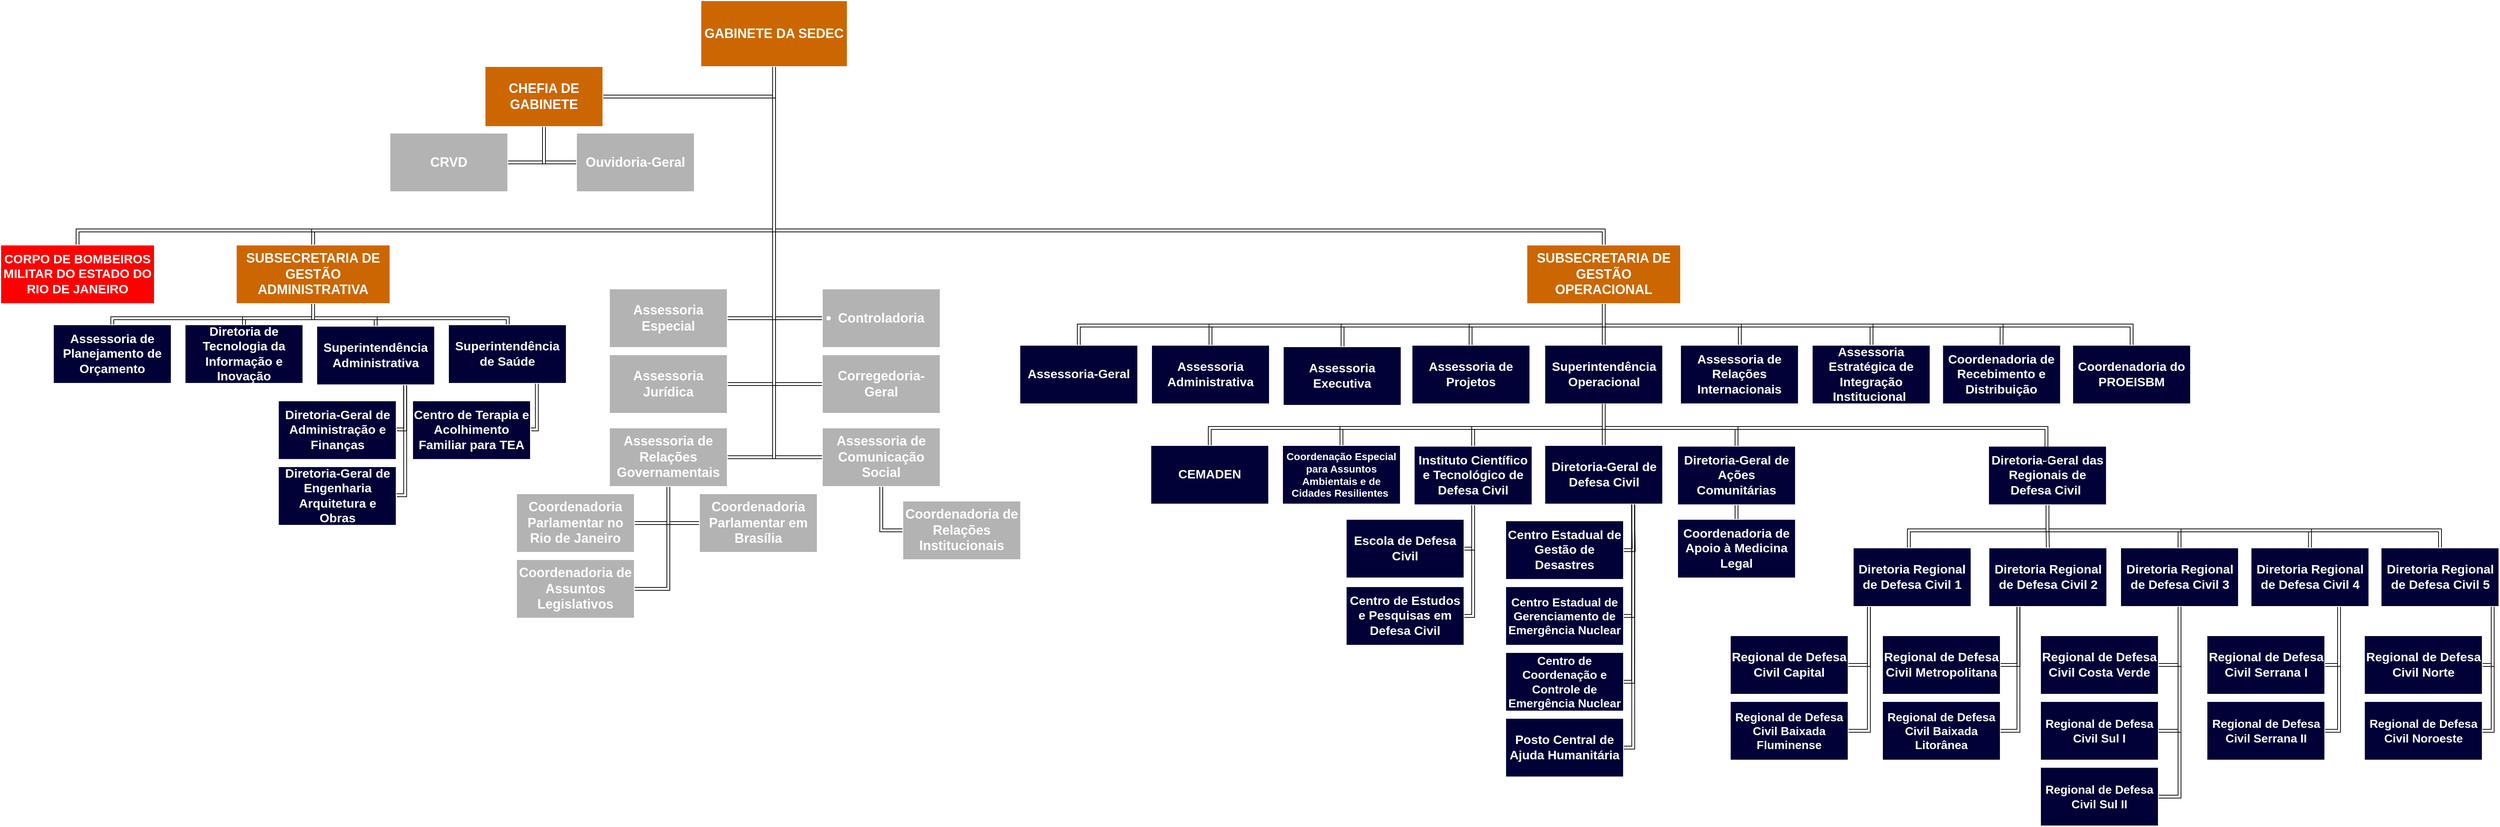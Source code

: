<mxfile version="26.2.14">
  <diagram name="Page-1" id="97916047-d0de-89f5-080d-49f4d83e522f">
    <mxGraphModel dx="5544" dy="1061" grid="1" gridSize="10" guides="1" tooltips="1" connect="1" arrows="1" fold="1" page="1" pageScale="1.5" pageWidth="1169" pageHeight="827" background="none" math="0" shadow="0">
      <root>
        <mxCell id="0" />
        <mxCell id="1" parent="0" />
        <mxCell id="WQziicTxQeGtpVNXPFm_-156" style="edgeStyle=orthogonalEdgeStyle;shape=link;rounded=0;orthogonalLoop=1;jettySize=auto;html=1;entryX=1;entryY=0.5;entryDx=0;entryDy=0;" edge="1" parent="1" source="WQziicTxQeGtpVNXPFm_-55" target="WQziicTxQeGtpVNXPFm_-64">
          <mxGeometry relative="1" as="geometry" />
        </mxCell>
        <mxCell id="WQziicTxQeGtpVNXPFm_-157" style="edgeStyle=orthogonalEdgeStyle;shape=link;rounded=0;orthogonalLoop=1;jettySize=auto;html=1;entryX=1;entryY=0.5;entryDx=0;entryDy=0;" edge="1" parent="1" source="WQziicTxQeGtpVNXPFm_-55" target="WQziicTxQeGtpVNXPFm_-63">
          <mxGeometry relative="1" as="geometry" />
        </mxCell>
        <mxCell id="WQziicTxQeGtpVNXPFm_-158" style="edgeStyle=orthogonalEdgeStyle;shape=link;rounded=0;orthogonalLoop=1;jettySize=auto;html=1;entryX=0;entryY=0.5;entryDx=0;entryDy=0;" edge="1" parent="1" source="WQziicTxQeGtpVNXPFm_-55" target="WQziicTxQeGtpVNXPFm_-72">
          <mxGeometry relative="1" as="geometry" />
        </mxCell>
        <mxCell id="WQziicTxQeGtpVNXPFm_-159" style="edgeStyle=orthogonalEdgeStyle;shape=link;rounded=0;orthogonalLoop=1;jettySize=auto;html=1;entryX=0;entryY=0.5;entryDx=0;entryDy=0;" edge="1" parent="1" source="WQziicTxQeGtpVNXPFm_-55" target="WQziicTxQeGtpVNXPFm_-73">
          <mxGeometry relative="1" as="geometry" />
        </mxCell>
        <mxCell id="WQziicTxQeGtpVNXPFm_-160" style="edgeStyle=orthogonalEdgeStyle;shape=link;rounded=0;orthogonalLoop=1;jettySize=auto;html=1;entryX=0;entryY=0.5;entryDx=0;entryDy=0;" edge="1" parent="1" source="WQziicTxQeGtpVNXPFm_-55" target="WQziicTxQeGtpVNXPFm_-67">
          <mxGeometry relative="1" as="geometry" />
        </mxCell>
        <mxCell id="WQziicTxQeGtpVNXPFm_-162" style="edgeStyle=orthogonalEdgeStyle;shape=link;rounded=0;orthogonalLoop=1;jettySize=auto;html=1;entryX=1;entryY=0.5;entryDx=0;entryDy=0;" edge="1" parent="1" source="WQziicTxQeGtpVNXPFm_-55" target="WQziicTxQeGtpVNXPFm_-68">
          <mxGeometry relative="1" as="geometry" />
        </mxCell>
        <mxCell id="WQziicTxQeGtpVNXPFm_-163" style="edgeStyle=orthogonalEdgeStyle;shape=link;rounded=0;orthogonalLoop=1;jettySize=auto;html=1;entryX=1;entryY=0.5;entryDx=0;entryDy=0;" edge="1" parent="1" source="WQziicTxQeGtpVNXPFm_-55" target="WQziicTxQeGtpVNXPFm_-57">
          <mxGeometry relative="1" as="geometry">
            <Array as="points">
              <mxPoint x="-2439" y="137" />
            </Array>
          </mxGeometry>
        </mxCell>
        <mxCell id="WQziicTxQeGtpVNXPFm_-165" style="edgeStyle=orthogonalEdgeStyle;shape=link;rounded=0;orthogonalLoop=1;jettySize=auto;html=1;entryX=0.5;entryY=0;entryDx=0;entryDy=0;" edge="1" parent="1" source="WQziicTxQeGtpVNXPFm_-55" target="WQziicTxQeGtpVNXPFm_-75">
          <mxGeometry relative="1" as="geometry">
            <Array as="points">
              <mxPoint x="-2439" y="320" />
              <mxPoint x="-3069" y="320" />
            </Array>
          </mxGeometry>
        </mxCell>
        <mxCell id="WQziicTxQeGtpVNXPFm_-166" style="edgeStyle=orthogonalEdgeStyle;shape=link;rounded=0;orthogonalLoop=1;jettySize=auto;html=1;entryX=0.5;entryY=0;entryDx=0;entryDy=0;" edge="1" parent="1" source="WQziicTxQeGtpVNXPFm_-55" target="WQziicTxQeGtpVNXPFm_-76">
          <mxGeometry relative="1" as="geometry">
            <Array as="points">
              <mxPoint x="-2439" y="320" />
              <mxPoint x="-1305" y="320" />
            </Array>
          </mxGeometry>
        </mxCell>
        <mxCell id="WQziicTxQeGtpVNXPFm_-167" style="edgeStyle=orthogonalEdgeStyle;shape=link;rounded=0;orthogonalLoop=1;jettySize=auto;html=1;" edge="1" parent="1" source="WQziicTxQeGtpVNXPFm_-55" target="WQziicTxQeGtpVNXPFm_-92">
          <mxGeometry relative="1" as="geometry">
            <Array as="points">
              <mxPoint x="-2439" y="320" />
              <mxPoint x="-3391" y="320" />
            </Array>
          </mxGeometry>
        </mxCell>
        <mxCell id="WQziicTxQeGtpVNXPFm_-55" value="&lt;font style=&quot;color: rgb(255, 255, 255); font-size: 18px;&quot;&gt;&lt;b style=&quot;&quot;&gt;GABINETE DA SEDEC&lt;/b&gt;&lt;/font&gt;" style="rounded=0;whiteSpace=wrap;html=1;fillColor=#CC6600;strokeColor=#FFFFFF;" vertex="1" parent="1">
          <mxGeometry x="-2539" y="6" width="200" height="90" as="geometry" />
        </mxCell>
        <mxCell id="WQziicTxQeGtpVNXPFm_-241" style="edgeStyle=orthogonalEdgeStyle;shape=link;rounded=0;orthogonalLoop=1;jettySize=auto;html=1;entryX=1;entryY=0.5;entryDx=0;entryDy=0;" edge="1" parent="1" source="WQziicTxQeGtpVNXPFm_-57" target="WQziicTxQeGtpVNXPFm_-59">
          <mxGeometry relative="1" as="geometry" />
        </mxCell>
        <mxCell id="WQziicTxQeGtpVNXPFm_-242" style="edgeStyle=orthogonalEdgeStyle;shape=link;rounded=0;orthogonalLoop=1;jettySize=auto;html=1;entryX=0;entryY=0.5;entryDx=0;entryDy=0;" edge="1" parent="1" source="WQziicTxQeGtpVNXPFm_-57" target="WQziicTxQeGtpVNXPFm_-70">
          <mxGeometry relative="1" as="geometry" />
        </mxCell>
        <mxCell id="WQziicTxQeGtpVNXPFm_-57" value="&lt;font color=&quot;#ffffff&quot;&gt;&lt;span style=&quot;font-size: 18px;&quot;&gt;&lt;b&gt;CHEFIA DE GABINETE&lt;/b&gt;&lt;/span&gt;&lt;/font&gt;" style="rounded=0;whiteSpace=wrap;html=1;fillColor=#CC6600;strokeColor=#FFFFFF;" vertex="1" parent="1">
          <mxGeometry x="-2834" y="96" width="161" height="82" as="geometry" />
        </mxCell>
        <mxCell id="WQziicTxQeGtpVNXPFm_-59" value="&lt;font color=&quot;#ffffff&quot;&gt;&lt;span style=&quot;font-size: 18px;&quot;&gt;&lt;b&gt;CRVD&lt;/b&gt;&lt;/span&gt;&lt;/font&gt;" style="rounded=0;whiteSpace=wrap;html=1;fillColor=light-dark(#B3B3B3,#DADAFF);strokeColor=#FFFFFF;" vertex="1" parent="1">
          <mxGeometry x="-2964" y="187" width="161" height="80" as="geometry" />
        </mxCell>
        <mxCell id="WQziicTxQeGtpVNXPFm_-63" value="&lt;font color=&quot;#ffffff&quot;&gt;&lt;span style=&quot;font-size: 18px;&quot;&gt;&lt;b&gt;Assessoria Especial&lt;/b&gt;&lt;/span&gt;&lt;/font&gt;" style="rounded=0;whiteSpace=wrap;html=1;fillColor=light-dark(#B3B3B3,#DADAFF);strokeColor=#FFFFFF;" vertex="1" parent="1">
          <mxGeometry x="-2664" y="400" width="161" height="80" as="geometry" />
        </mxCell>
        <mxCell id="WQziicTxQeGtpVNXPFm_-64" value="&lt;font color=&quot;#ffffff&quot;&gt;&lt;span style=&quot;font-size: 18px;&quot;&gt;&lt;b&gt;Assessoria Jurídica&lt;/b&gt;&lt;/span&gt;&lt;/font&gt;" style="rounded=0;whiteSpace=wrap;html=1;fillColor=light-dark(#B3B3B3,#DADAFF);strokeColor=#FFFFFF;" vertex="1" parent="1">
          <mxGeometry x="-2664" y="490" width="161" height="80" as="geometry" />
        </mxCell>
        <mxCell id="WQziicTxQeGtpVNXPFm_-65" value="&lt;font style=&quot;font-size: 17px;&quot; color=&quot;#ffffff&quot;&gt;&lt;b style=&quot;&quot;&gt;Diretoria de Tecnologia da Informação e Inovação&lt;/b&gt;&lt;/font&gt;" style="rounded=0;whiteSpace=wrap;html=1;fillColor=light-dark(#010137,#DADAFF);strokeColor=#FFFFFF;" vertex="1" parent="1">
          <mxGeometry x="-3244" y="449" width="161" height="80" as="geometry" />
        </mxCell>
        <mxCell id="WQziicTxQeGtpVNXPFm_-164" style="edgeStyle=orthogonalEdgeStyle;shape=link;rounded=0;orthogonalLoop=1;jettySize=auto;html=1;entryX=0;entryY=0.5;entryDx=0;entryDy=0;" edge="1" parent="1" source="WQziicTxQeGtpVNXPFm_-67" target="WQziicTxQeGtpVNXPFm_-77">
          <mxGeometry relative="1" as="geometry" />
        </mxCell>
        <mxCell id="WQziicTxQeGtpVNXPFm_-67" value="&lt;font color=&quot;#ffffff&quot;&gt;&lt;span style=&quot;font-size: 18px;&quot;&gt;&lt;b&gt;Assessoria de Comunicação Social&lt;/b&gt;&lt;/span&gt;&lt;/font&gt;" style="rounded=0;whiteSpace=wrap;html=1;fillColor=light-dark(#B3B3B3,#DADAFF);strokeColor=#FFFFFF;" vertex="1" parent="1">
          <mxGeometry x="-2373" y="590" width="161" height="80" as="geometry" />
        </mxCell>
        <mxCell id="WQziicTxQeGtpVNXPFm_-188" style="edgeStyle=orthogonalEdgeStyle;shape=link;rounded=0;orthogonalLoop=1;jettySize=auto;html=1;entryX=1;entryY=0.5;entryDx=0;entryDy=0;" edge="1" parent="1" source="WQziicTxQeGtpVNXPFm_-68" target="WQziicTxQeGtpVNXPFm_-69">
          <mxGeometry relative="1" as="geometry" />
        </mxCell>
        <mxCell id="WQziicTxQeGtpVNXPFm_-189" style="edgeStyle=orthogonalEdgeStyle;shape=link;rounded=0;orthogonalLoop=1;jettySize=auto;html=1;entryX=1;entryY=0.5;entryDx=0;entryDy=0;" edge="1" parent="1" source="WQziicTxQeGtpVNXPFm_-68" target="WQziicTxQeGtpVNXPFm_-84">
          <mxGeometry relative="1" as="geometry" />
        </mxCell>
        <mxCell id="WQziicTxQeGtpVNXPFm_-190" style="edgeStyle=orthogonalEdgeStyle;shape=link;rounded=0;orthogonalLoop=1;jettySize=auto;html=1;entryX=0;entryY=0.5;entryDx=0;entryDy=0;" edge="1" parent="1" source="WQziicTxQeGtpVNXPFm_-68" target="WQziicTxQeGtpVNXPFm_-79">
          <mxGeometry relative="1" as="geometry" />
        </mxCell>
        <mxCell id="WQziicTxQeGtpVNXPFm_-68" value="&lt;font color=&quot;#ffffff&quot;&gt;&lt;span style=&quot;font-size: 18px;&quot;&gt;&lt;b&gt;Assessoria de Relações Governamentais&lt;/b&gt;&lt;/span&gt;&lt;/font&gt;" style="rounded=0;whiteSpace=wrap;html=1;fillColor=light-dark(#B3B3B3,#DADAFF);strokeColor=#FFFFFF;" vertex="1" parent="1">
          <mxGeometry x="-2664" y="590" width="161" height="80" as="geometry" />
        </mxCell>
        <mxCell id="WQziicTxQeGtpVNXPFm_-69" value="&lt;font color=&quot;#ffffff&quot;&gt;&lt;span style=&quot;font-size: 18px;&quot;&gt;&lt;b&gt;Coordenadoria Parlamentar no Rio de Janeiro&lt;/b&gt;&lt;/span&gt;&lt;/font&gt;" style="rounded=0;whiteSpace=wrap;html=1;fillColor=light-dark(#B3B3B3,#DADAFF);strokeColor=#FFFFFF;" vertex="1" parent="1">
          <mxGeometry x="-2791" y="680" width="161" height="80" as="geometry" />
        </mxCell>
        <mxCell id="WQziicTxQeGtpVNXPFm_-70" value="&lt;font color=&quot;#ffffff&quot;&gt;&lt;span style=&quot;font-size: 18px;&quot;&gt;&lt;b&gt;Ouvidoria-Geral&lt;/b&gt;&lt;/span&gt;&lt;/font&gt;" style="rounded=0;whiteSpace=wrap;html=1;fillColor=light-dark(#B3B3B3,#DADAFF);strokeColor=#FFFFFF;" vertex="1" parent="1">
          <mxGeometry x="-2709" y="187" width="161" height="80" as="geometry" />
        </mxCell>
        <mxCell id="WQziicTxQeGtpVNXPFm_-72" value="&lt;font color=&quot;#ffffff&quot;&gt;&lt;span style=&quot;font-size: 18px;&quot;&gt;&lt;b&gt;Controladoria&lt;/b&gt;&lt;/span&gt;&lt;/font&gt;" style="rounded=0;whiteSpace=wrap;html=1;fillColor=light-dark(#B3B3B3,#DADAFF);strokeColor=#FFFFFF;" vertex="1" parent="1">
          <mxGeometry x="-2373" y="400" width="161" height="80" as="geometry" />
        </mxCell>
        <mxCell id="WQziicTxQeGtpVNXPFm_-73" value="&lt;font color=&quot;#ffffff&quot;&gt;&lt;span style=&quot;font-size: 18px;&quot;&gt;&lt;b&gt;Corregedoria-Geral&lt;/b&gt;&lt;/span&gt;&lt;/font&gt;" style="rounded=0;whiteSpace=wrap;html=1;fillColor=light-dark(#B3B3B3,#DADAFF);strokeColor=#FFFFFF;" vertex="1" parent="1">
          <mxGeometry x="-2373" y="490" width="161" height="80" as="geometry" />
        </mxCell>
        <mxCell id="WQziicTxQeGtpVNXPFm_-169" style="edgeStyle=orthogonalEdgeStyle;shape=link;rounded=0;orthogonalLoop=1;jettySize=auto;html=1;entryX=0.5;entryY=0;entryDx=0;entryDy=0;" edge="1" parent="1" source="WQziicTxQeGtpVNXPFm_-75" target="WQziicTxQeGtpVNXPFm_-65">
          <mxGeometry relative="1" as="geometry" />
        </mxCell>
        <mxCell id="WQziicTxQeGtpVNXPFm_-170" style="edgeStyle=orthogonalEdgeStyle;shape=link;rounded=0;orthogonalLoop=1;jettySize=auto;html=1;" edge="1" parent="1" source="WQziicTxQeGtpVNXPFm_-75" target="WQziicTxQeGtpVNXPFm_-87">
          <mxGeometry relative="1" as="geometry" />
        </mxCell>
        <mxCell id="WQziicTxQeGtpVNXPFm_-171" style="edgeStyle=orthogonalEdgeStyle;shape=link;rounded=0;orthogonalLoop=1;jettySize=auto;html=1;" edge="1" parent="1" source="WQziicTxQeGtpVNXPFm_-75" target="WQziicTxQeGtpVNXPFm_-88">
          <mxGeometry relative="1" as="geometry">
            <Array as="points">
              <mxPoint x="-3069" y="440" />
              <mxPoint x="-2803" y="440" />
            </Array>
          </mxGeometry>
        </mxCell>
        <mxCell id="WQziicTxQeGtpVNXPFm_-173" style="edgeStyle=orthogonalEdgeStyle;shape=link;rounded=0;orthogonalLoop=1;jettySize=auto;html=1;exitX=0.5;exitY=1;exitDx=0;exitDy=0;" edge="1" parent="1" source="WQziicTxQeGtpVNXPFm_-75">
          <mxGeometry relative="1" as="geometry">
            <mxPoint x="-3174" y="440" as="sourcePoint" />
            <mxPoint x="-3343.5" y="508" as="targetPoint" />
            <Array as="points">
              <mxPoint x="-3069" y="440" />
              <mxPoint x="-3343" y="440" />
            </Array>
          </mxGeometry>
        </mxCell>
        <mxCell id="WQziicTxQeGtpVNXPFm_-75" value="&lt;font color=&quot;#ffffff&quot;&gt;&lt;span style=&quot;font-size: 18px;&quot;&gt;&lt;b&gt;SUBSECRETARIA DE GESTÃO ADMINISTRATIVA&lt;/b&gt;&lt;/span&gt;&lt;/font&gt;" style="rounded=0;whiteSpace=wrap;html=1;fillColor=#CC6600;strokeColor=#FFFFFF;" vertex="1" parent="1">
          <mxGeometry x="-3174" y="340" width="210" height="80" as="geometry" />
        </mxCell>
        <mxCell id="WQziicTxQeGtpVNXPFm_-175" style="edgeStyle=orthogonalEdgeStyle;shape=link;rounded=0;orthogonalLoop=1;jettySize=auto;html=1;entryX=0.5;entryY=0;entryDx=0;entryDy=0;" edge="1" parent="1" source="WQziicTxQeGtpVNXPFm_-76" target="WQziicTxQeGtpVNXPFm_-103">
          <mxGeometry relative="1" as="geometry" />
        </mxCell>
        <mxCell id="WQziicTxQeGtpVNXPFm_-176" style="edgeStyle=orthogonalEdgeStyle;shape=link;rounded=0;orthogonalLoop=1;jettySize=auto;html=1;" edge="1" parent="1" source="WQziicTxQeGtpVNXPFm_-76" target="WQziicTxQeGtpVNXPFm_-95">
          <mxGeometry relative="1" as="geometry">
            <Array as="points">
              <mxPoint x="-1305" y="450" />
              <mxPoint x="-1487" y="450" />
            </Array>
          </mxGeometry>
        </mxCell>
        <mxCell id="WQziicTxQeGtpVNXPFm_-177" style="edgeStyle=orthogonalEdgeStyle;shape=link;rounded=0;orthogonalLoop=1;jettySize=auto;html=1;" edge="1" parent="1" source="WQziicTxQeGtpVNXPFm_-76" target="WQziicTxQeGtpVNXPFm_-98">
          <mxGeometry relative="1" as="geometry">
            <Array as="points">
              <mxPoint x="-1305" y="450" />
              <mxPoint x="-1662" y="450" />
            </Array>
          </mxGeometry>
        </mxCell>
        <mxCell id="WQziicTxQeGtpVNXPFm_-178" style="edgeStyle=orthogonalEdgeStyle;shape=link;rounded=0;orthogonalLoop=1;jettySize=auto;html=1;" edge="1" parent="1" source="WQziicTxQeGtpVNXPFm_-76" target="WQziicTxQeGtpVNXPFm_-96">
          <mxGeometry relative="1" as="geometry">
            <Array as="points">
              <mxPoint x="-1305" y="450" />
              <mxPoint x="-1119" y="450" />
            </Array>
          </mxGeometry>
        </mxCell>
        <mxCell id="WQziicTxQeGtpVNXPFm_-181" style="edgeStyle=orthogonalEdgeStyle;shape=link;rounded=0;orthogonalLoop=1;jettySize=auto;html=1;" edge="1" parent="1" source="WQziicTxQeGtpVNXPFm_-76" target="WQziicTxQeGtpVNXPFm_-97">
          <mxGeometry relative="1" as="geometry">
            <Array as="points">
              <mxPoint x="-1305" y="450" />
              <mxPoint x="-939" y="450" />
            </Array>
          </mxGeometry>
        </mxCell>
        <mxCell id="WQziicTxQeGtpVNXPFm_-191" style="edgeStyle=orthogonalEdgeStyle;shape=link;rounded=0;orthogonalLoop=1;jettySize=auto;html=1;entryX=0.5;entryY=0;entryDx=0;entryDy=0;" edge="1" parent="1" source="WQziicTxQeGtpVNXPFm_-76" target="WQziicTxQeGtpVNXPFm_-93">
          <mxGeometry relative="1" as="geometry">
            <Array as="points">
              <mxPoint x="-1305" y="450" />
              <mxPoint x="-1843" y="450" />
            </Array>
          </mxGeometry>
        </mxCell>
        <mxCell id="WQziicTxQeGtpVNXPFm_-192" style="edgeStyle=orthogonalEdgeStyle;shape=link;rounded=0;orthogonalLoop=1;jettySize=auto;html=1;entryX=0.5;entryY=0;entryDx=0;entryDy=0;" edge="1" parent="1" source="WQziicTxQeGtpVNXPFm_-76" target="WQziicTxQeGtpVNXPFm_-99">
          <mxGeometry relative="1" as="geometry">
            <Array as="points">
              <mxPoint x="-1305" y="450" />
              <mxPoint x="-761" y="450" />
            </Array>
          </mxGeometry>
        </mxCell>
        <mxCell id="WQziicTxQeGtpVNXPFm_-193" style="edgeStyle=orthogonalEdgeStyle;shape=link;rounded=0;orthogonalLoop=1;jettySize=auto;html=1;entryX=0.5;entryY=0;entryDx=0;entryDy=0;" edge="1" parent="1" source="WQziicTxQeGtpVNXPFm_-76" target="WQziicTxQeGtpVNXPFm_-100">
          <mxGeometry relative="1" as="geometry">
            <Array as="points">
              <mxPoint x="-1305" y="450" />
              <mxPoint x="-583" y="450" />
            </Array>
          </mxGeometry>
        </mxCell>
        <mxCell id="WQziicTxQeGtpVNXPFm_-243" style="edgeStyle=orthogonalEdgeStyle;shape=link;rounded=0;orthogonalLoop=1;jettySize=auto;html=1;entryX=0.5;entryY=0;entryDx=0;entryDy=0;" edge="1" parent="1" source="WQziicTxQeGtpVNXPFm_-76" target="WQziicTxQeGtpVNXPFm_-94">
          <mxGeometry relative="1" as="geometry">
            <Array as="points">
              <mxPoint x="-1305" y="450" />
              <mxPoint x="-2022" y="450" />
            </Array>
          </mxGeometry>
        </mxCell>
        <mxCell id="WQziicTxQeGtpVNXPFm_-76" value="&lt;font color=&quot;#ffffff&quot;&gt;&lt;span style=&quot;font-size: 18px;&quot;&gt;&lt;b&gt;SUBSECRETARIA DE GESTÃO OPERACIONAL&lt;/b&gt;&lt;/span&gt;&lt;/font&gt;" style="rounded=0;whiteSpace=wrap;html=1;fillColor=#CC6600;strokeColor=#FFFFFF;" vertex="1" parent="1">
          <mxGeometry x="-1410" y="340" width="210" height="80" as="geometry" />
        </mxCell>
        <mxCell id="WQziicTxQeGtpVNXPFm_-77" value="&lt;font color=&quot;#ffffff&quot;&gt;&lt;span style=&quot;font-size: 18px;&quot;&gt;&lt;b&gt;Coordenadoria de Relações Institucionais&lt;/b&gt;&lt;/span&gt;&lt;/font&gt;" style="rounded=0;whiteSpace=wrap;html=1;fillColor=light-dark(#B3B3B3,#DADAFF);strokeColor=#FFFFFF;" vertex="1" parent="1">
          <mxGeometry x="-2263" y="690" width="161" height="80" as="geometry" />
        </mxCell>
        <mxCell id="WQziicTxQeGtpVNXPFm_-79" value="&lt;font color=&quot;#ffffff&quot;&gt;&lt;span style=&quot;font-size: 18px;&quot;&gt;&lt;b&gt;Coordenadoria Parlamentar em Brasília&lt;/b&gt;&lt;/span&gt;&lt;/font&gt;" style="rounded=0;whiteSpace=wrap;html=1;fillColor=light-dark(#B3B3B3,#DADAFF);strokeColor=#FFFFFF;" vertex="1" parent="1">
          <mxGeometry x="-2541" y="680" width="161" height="80" as="geometry" />
        </mxCell>
        <mxCell id="WQziicTxQeGtpVNXPFm_-84" value="&lt;font color=&quot;#ffffff&quot;&gt;&lt;span style=&quot;font-size: 18px;&quot;&gt;&lt;b&gt;Coordenadoria de Assuntos Legislativos&lt;/b&gt;&lt;/span&gt;&lt;/font&gt;" style="rounded=0;whiteSpace=wrap;html=1;fillColor=light-dark(#B3B3B3,#DADAFF);strokeColor=#FFFFFF;" vertex="1" parent="1">
          <mxGeometry x="-2791" y="770" width="161" height="80" as="geometry" />
        </mxCell>
        <mxCell id="WQziicTxQeGtpVNXPFm_-86" value="&lt;font style=&quot;font-size: 17px;&quot; color=&quot;#ffffff&quot;&gt;&lt;b style=&quot;&quot;&gt;Assessoria de Planejamento de Orçamento&lt;/b&gt;&lt;/font&gt;" style="rounded=0;whiteSpace=wrap;html=1;fillColor=light-dark(#010137,#DADAFF);strokeColor=#FFFFFF;" vertex="1" parent="1">
          <mxGeometry x="-3424" y="449" width="161" height="80" as="geometry" />
        </mxCell>
        <mxCell id="WQziicTxQeGtpVNXPFm_-185" style="edgeStyle=orthogonalEdgeStyle;shape=link;rounded=0;orthogonalLoop=1;jettySize=auto;html=1;entryX=1;entryY=0.5;entryDx=0;entryDy=0;exitX=0.75;exitY=1;exitDx=0;exitDy=0;" edge="1" parent="1" source="WQziicTxQeGtpVNXPFm_-87" target="WQziicTxQeGtpVNXPFm_-89">
          <mxGeometry relative="1" as="geometry">
            <Array as="points">
              <mxPoint x="-2943" y="592" />
            </Array>
          </mxGeometry>
        </mxCell>
        <mxCell id="WQziicTxQeGtpVNXPFm_-186" style="edgeStyle=orthogonalEdgeStyle;shape=link;rounded=0;orthogonalLoop=1;jettySize=auto;html=1;entryX=1;entryY=0.5;entryDx=0;entryDy=0;exitX=0.75;exitY=1;exitDx=0;exitDy=0;" edge="1" parent="1" source="WQziicTxQeGtpVNXPFm_-87" target="WQziicTxQeGtpVNXPFm_-90">
          <mxGeometry relative="1" as="geometry">
            <Array as="points">
              <mxPoint x="-2943" y="682" />
            </Array>
          </mxGeometry>
        </mxCell>
        <mxCell id="WQziicTxQeGtpVNXPFm_-87" value="&lt;font style=&quot;font-size: 17px;&quot; color=&quot;#ffffff&quot;&gt;&lt;b style=&quot;&quot;&gt;Superintendência Administrativa&lt;/b&gt;&lt;/font&gt;" style="rounded=0;whiteSpace=wrap;html=1;fillColor=light-dark(#010137,#DADAFF);strokeColor=#FFFFFF;" vertex="1" parent="1">
          <mxGeometry x="-3064" y="451" width="161" height="80" as="geometry" />
        </mxCell>
        <mxCell id="WQziicTxQeGtpVNXPFm_-187" style="edgeStyle=orthogonalEdgeStyle;shape=link;rounded=0;orthogonalLoop=1;jettySize=auto;html=1;entryX=1;entryY=0.5;entryDx=0;entryDy=0;exitX=0.75;exitY=1;exitDx=0;exitDy=0;" edge="1" parent="1" source="WQziicTxQeGtpVNXPFm_-88" target="WQziicTxQeGtpVNXPFm_-91">
          <mxGeometry relative="1" as="geometry">
            <Array as="points">
              <mxPoint x="-2763" y="592" />
            </Array>
          </mxGeometry>
        </mxCell>
        <mxCell id="WQziicTxQeGtpVNXPFm_-88" value="&lt;font style=&quot;font-size: 17px;&quot; color=&quot;#ffffff&quot;&gt;&lt;b style=&quot;&quot;&gt;Superintendência de Saúde&lt;/b&gt;&lt;/font&gt;" style="rounded=0;whiteSpace=wrap;html=1;fillColor=light-dark(#010137,#DADAFF);strokeColor=#FFFFFF;" vertex="1" parent="1">
          <mxGeometry x="-2884" y="449" width="161" height="80" as="geometry" />
        </mxCell>
        <mxCell id="WQziicTxQeGtpVNXPFm_-89" value="&lt;font style=&quot;font-size: 17px;&quot; color=&quot;#ffffff&quot;&gt;&lt;b style=&quot;&quot;&gt;Diretoria-Geral de Administração e Finanças&lt;/b&gt;&lt;/font&gt;" style="rounded=0;whiteSpace=wrap;html=1;fillColor=light-dark(#010137,#DADAFF);strokeColor=#FFFFFF;" vertex="1" parent="1">
          <mxGeometry x="-3116.5" y="553" width="161" height="80" as="geometry" />
        </mxCell>
        <mxCell id="WQziicTxQeGtpVNXPFm_-90" value="&lt;font style=&quot;font-size: 17px;&quot; color=&quot;#ffffff&quot;&gt;&lt;b style=&quot;&quot;&gt;Diretoria-Geral de Engenharia Arquitetura e Obras&lt;/b&gt;&lt;/font&gt;" style="rounded=0;whiteSpace=wrap;html=1;fillColor=light-dark(#010137,#DADAFF);strokeColor=#FFFFFF;" vertex="1" parent="1">
          <mxGeometry x="-3116.5" y="643" width="161" height="80" as="geometry" />
        </mxCell>
        <mxCell id="WQziicTxQeGtpVNXPFm_-91" value="&lt;font style=&quot;font-size: 17px;&quot; color=&quot;#ffffff&quot;&gt;&lt;b style=&quot;&quot;&gt;Centro de Terapia e Acolhimento Familiar para TEA&lt;/b&gt;&lt;/font&gt;" style="rounded=0;whiteSpace=wrap;html=1;fillColor=light-dark(#010137,#DADAFF);strokeColor=#FFFFFF;" vertex="1" parent="1">
          <mxGeometry x="-2933" y="553" width="161" height="80" as="geometry" />
        </mxCell>
        <mxCell id="WQziicTxQeGtpVNXPFm_-92" value="&lt;font color=&quot;#ffffff&quot;&gt;&lt;span&gt;&lt;b&gt;CORPO DE BOMBEIROS MILITAR DO ESTADO DO RIO DE JANEIRO&lt;/b&gt;&lt;/span&gt;&lt;/font&gt;" style="rounded=0;whiteSpace=wrap;html=1;fillColor=#FF0000;strokeColor=#FFFFFF;fontSize=17;" vertex="1" parent="1">
          <mxGeometry x="-3496" y="340" width="210" height="80" as="geometry" />
        </mxCell>
        <mxCell id="WQziicTxQeGtpVNXPFm_-93" value="&lt;font style=&quot;font-size: 17px;&quot; color=&quot;#ffffff&quot;&gt;&lt;b style=&quot;&quot;&gt;Assessoria Administrativa&lt;/b&gt;&lt;/font&gt;" style="rounded=0;whiteSpace=wrap;html=1;fillColor=light-dark(#010137, #dadaff);strokeColor=#FFFFFF;" vertex="1" parent="1">
          <mxGeometry x="-1923" y="477" width="161" height="80" as="geometry" />
        </mxCell>
        <mxCell id="WQziicTxQeGtpVNXPFm_-94" value="&lt;font style=&quot;font-size: 17px;&quot; color=&quot;#ffffff&quot;&gt;&lt;b style=&quot;&quot;&gt;Assessoria-Geral&lt;/b&gt;&lt;/font&gt;" style="rounded=0;whiteSpace=wrap;html=1;fillColor=light-dark(#010137,#DADAFF);strokeColor=#FFFFFF;" vertex="1" parent="1">
          <mxGeometry x="-2103" y="477" width="161" height="80" as="geometry" />
        </mxCell>
        <mxCell id="WQziicTxQeGtpVNXPFm_-95" value="&lt;font color=&quot;#ffffff&quot;&gt;&lt;span style=&quot;font-size: 17px;&quot;&gt;&lt;b&gt;Assessoria de Projetos&lt;/b&gt;&lt;/span&gt;&lt;/font&gt;" style="rounded=0;whiteSpace=wrap;html=1;fillColor=light-dark(#010137, #dadaff);strokeColor=#FFFFFF;" vertex="1" parent="1">
          <mxGeometry x="-1567" y="477" width="161" height="80" as="geometry" />
        </mxCell>
        <mxCell id="WQziicTxQeGtpVNXPFm_-96" value="&lt;font color=&quot;#ffffff&quot;&gt;&lt;span style=&quot;font-size: 17px;&quot;&gt;&lt;b&gt;Assessoria de Relações Internacionais&lt;/b&gt;&lt;/span&gt;&lt;/font&gt;" style="rounded=0;whiteSpace=wrap;html=1;fillColor=light-dark(#010137, #dadaff);strokeColor=#FFFFFF;" vertex="1" parent="1">
          <mxGeometry x="-1200" y="477" width="161" height="80" as="geometry" />
        </mxCell>
        <mxCell id="WQziicTxQeGtpVNXPFm_-97" value="&lt;font color=&quot;#ffffff&quot;&gt;&lt;span style=&quot;font-size: 17px;&quot;&gt;&lt;b&gt;Assessoria Estratégica de Integração Institucional&amp;nbsp;&lt;/b&gt;&lt;/span&gt;&lt;/font&gt;" style="rounded=0;whiteSpace=wrap;html=1;fillColor=light-dark(#010137, #dadaff);strokeColor=#FFFFFF;" vertex="1" parent="1">
          <mxGeometry x="-1020" y="477" width="161" height="80" as="geometry" />
        </mxCell>
        <mxCell id="WQziicTxQeGtpVNXPFm_-98" value="&lt;font style=&quot;font-size: 17px;&quot; color=&quot;#ffffff&quot;&gt;&lt;b style=&quot;&quot;&gt;Assessoria Executiva&lt;/b&gt;&lt;/font&gt;" style="rounded=0;whiteSpace=wrap;html=1;fillColor=light-dark(#010137, #dadaff);strokeColor=#FFFFFF;" vertex="1" parent="1">
          <mxGeometry x="-1743" y="479" width="161" height="80" as="geometry" />
        </mxCell>
        <mxCell id="WQziicTxQeGtpVNXPFm_-99" value="&lt;font color=&quot;#ffffff&quot;&gt;&lt;span style=&quot;font-size: 17px;&quot;&gt;&lt;b&gt;Coordenadoria de Recebimento e Distribuição&lt;/b&gt;&lt;/span&gt;&lt;/font&gt;" style="rounded=0;whiteSpace=wrap;html=1;fillColor=light-dark(#010137, #dadaff);strokeColor=#FFFFFF;" vertex="1" parent="1">
          <mxGeometry x="-841.75" y="477" width="161" height="80" as="geometry" />
        </mxCell>
        <mxCell id="WQziicTxQeGtpVNXPFm_-100" value="&lt;font color=&quot;#ffffff&quot;&gt;&lt;span style=&quot;font-size: 17px;&quot;&gt;&lt;b&gt;Coordenadoria do PROEISBM&lt;/b&gt;&lt;/span&gt;&lt;/font&gt;" style="rounded=0;whiteSpace=wrap;html=1;fillColor=light-dark(#010137, #dadaff);strokeColor=#FFFFFF;" vertex="1" parent="1">
          <mxGeometry x="-664" y="477" width="161" height="80" as="geometry" />
        </mxCell>
        <mxCell id="WQziicTxQeGtpVNXPFm_-179" style="edgeStyle=orthogonalEdgeStyle;shape=link;rounded=0;orthogonalLoop=1;jettySize=auto;html=1;" edge="1" parent="1" source="WQziicTxQeGtpVNXPFm_-103" target="WQziicTxQeGtpVNXPFm_-106">
          <mxGeometry relative="1" as="geometry" />
        </mxCell>
        <mxCell id="WQziicTxQeGtpVNXPFm_-194" style="edgeStyle=orthogonalEdgeStyle;shape=link;rounded=0;orthogonalLoop=1;jettySize=auto;html=1;entryX=0.5;entryY=0;entryDx=0;entryDy=0;" edge="1" parent="1" source="WQziicTxQeGtpVNXPFm_-103" target="WQziicTxQeGtpVNXPFm_-109">
          <mxGeometry relative="1" as="geometry">
            <Array as="points">
              <mxPoint x="-1305" y="590" />
              <mxPoint x="-1483" y="590" />
            </Array>
          </mxGeometry>
        </mxCell>
        <mxCell id="WQziicTxQeGtpVNXPFm_-195" style="edgeStyle=orthogonalEdgeStyle;shape=link;rounded=0;orthogonalLoop=1;jettySize=auto;html=1;entryX=0.5;entryY=0;entryDx=0;entryDy=0;" edge="1" parent="1" source="WQziicTxQeGtpVNXPFm_-103" target="WQziicTxQeGtpVNXPFm_-104">
          <mxGeometry relative="1" as="geometry">
            <Array as="points">
              <mxPoint x="-1305" y="590" />
              <mxPoint x="-1663" y="590" />
            </Array>
          </mxGeometry>
        </mxCell>
        <mxCell id="WQziicTxQeGtpVNXPFm_-196" style="edgeStyle=orthogonalEdgeStyle;shape=link;rounded=0;orthogonalLoop=1;jettySize=auto;html=1;entryX=0.5;entryY=0;entryDx=0;entryDy=0;" edge="1" parent="1" source="WQziicTxQeGtpVNXPFm_-103" target="WQziicTxQeGtpVNXPFm_-105">
          <mxGeometry relative="1" as="geometry">
            <Array as="points">
              <mxPoint x="-1305" y="590" />
              <mxPoint x="-1843" y="590" />
            </Array>
          </mxGeometry>
        </mxCell>
        <mxCell id="WQziicTxQeGtpVNXPFm_-197" style="edgeStyle=orthogonalEdgeStyle;shape=link;rounded=0;orthogonalLoop=1;jettySize=auto;html=1;entryX=0.5;entryY=0;entryDx=0;entryDy=0;" edge="1" parent="1" source="WQziicTxQeGtpVNXPFm_-103" target="WQziicTxQeGtpVNXPFm_-107">
          <mxGeometry relative="1" as="geometry">
            <Array as="points">
              <mxPoint x="-1305" y="590" />
              <mxPoint x="-1123" y="590" />
            </Array>
          </mxGeometry>
        </mxCell>
        <mxCell id="WQziicTxQeGtpVNXPFm_-103" value="&lt;font color=&quot;#ffffff&quot;&gt;&lt;span style=&quot;font-size: 17px;&quot;&gt;&lt;b&gt;Superintendência Operacional&lt;/b&gt;&lt;/span&gt;&lt;/font&gt;" style="rounded=0;whiteSpace=wrap;html=1;fillColor=light-dark(#010137, #dadaff);strokeColor=#FFFFFF;" vertex="1" parent="1">
          <mxGeometry x="-1385.5" y="477" width="161" height="80" as="geometry" />
        </mxCell>
        <mxCell id="WQziicTxQeGtpVNXPFm_-104" value="&lt;font color=&quot;#ffffff&quot;&gt;&lt;span&gt;&lt;b&gt;Coordenação Especial para Assuntos Ambientais e de Cidades Resilientes&amp;nbsp;&lt;/b&gt;&lt;/span&gt;&lt;/font&gt;" style="rounded=0;whiteSpace=wrap;html=1;fillColor=light-dark(#010137, #dadaff);strokeColor=#FFFFFF;fontSize=14;" vertex="1" parent="1">
          <mxGeometry x="-1744" y="614" width="161" height="80" as="geometry" />
        </mxCell>
        <mxCell id="WQziicTxQeGtpVNXPFm_-105" value="&lt;font style=&quot;font-size: 17px;&quot; color=&quot;#ffffff&quot;&gt;&lt;b style=&quot;&quot;&gt;CEMADEN&lt;/b&gt;&lt;/font&gt;" style="rounded=0;whiteSpace=wrap;html=1;fillColor=light-dark(#010137,#DADAFF);strokeColor=#FFFFFF;" vertex="1" parent="1">
          <mxGeometry x="-1924" y="614" width="161" height="80" as="geometry" />
        </mxCell>
        <mxCell id="WQziicTxQeGtpVNXPFm_-201" style="edgeStyle=orthogonalEdgeStyle;shape=link;rounded=0;orthogonalLoop=1;jettySize=auto;html=1;entryX=1;entryY=0.5;entryDx=0;entryDy=0;exitX=0.75;exitY=1;exitDx=0;exitDy=0;" edge="1" parent="1" source="WQziicTxQeGtpVNXPFm_-106" target="WQziicTxQeGtpVNXPFm_-115">
          <mxGeometry relative="1" as="geometry">
            <Array as="points">
              <mxPoint x="-1265" y="714" />
              <mxPoint x="-1264" y="714" />
              <mxPoint x="-1264" y="757" />
            </Array>
          </mxGeometry>
        </mxCell>
        <mxCell id="WQziicTxQeGtpVNXPFm_-206" style="edgeStyle=orthogonalEdgeStyle;shape=link;rounded=0;orthogonalLoop=1;jettySize=auto;html=1;entryX=1;entryY=0.5;entryDx=0;entryDy=0;exitX=0.75;exitY=1;exitDx=0;exitDy=0;" edge="1" parent="1" source="WQziicTxQeGtpVNXPFm_-106" target="WQziicTxQeGtpVNXPFm_-116">
          <mxGeometry relative="1" as="geometry">
            <Array as="points">
              <mxPoint x="-1265" y="847" />
            </Array>
          </mxGeometry>
        </mxCell>
        <mxCell id="WQziicTxQeGtpVNXPFm_-207" style="edgeStyle=orthogonalEdgeStyle;shape=link;rounded=0;orthogonalLoop=1;jettySize=auto;html=1;entryX=1;entryY=0.5;entryDx=0;entryDy=0;exitX=0.75;exitY=1;exitDx=0;exitDy=0;" edge="1" parent="1" source="WQziicTxQeGtpVNXPFm_-106" target="WQziicTxQeGtpVNXPFm_-117">
          <mxGeometry relative="1" as="geometry">
            <Array as="points">
              <mxPoint x="-1265" y="796" />
              <mxPoint x="-1265" y="796" />
              <mxPoint x="-1265" y="937" />
            </Array>
          </mxGeometry>
        </mxCell>
        <mxCell id="WQziicTxQeGtpVNXPFm_-208" style="edgeStyle=orthogonalEdgeStyle;shape=link;rounded=0;orthogonalLoop=1;jettySize=auto;html=1;entryX=1;entryY=0.5;entryDx=0;entryDy=0;exitX=0.75;exitY=1;exitDx=0;exitDy=0;" edge="1" parent="1" source="WQziicTxQeGtpVNXPFm_-106" target="WQziicTxQeGtpVNXPFm_-118">
          <mxGeometry relative="1" as="geometry">
            <Array as="points">
              <mxPoint x="-1265" y="1027" />
            </Array>
          </mxGeometry>
        </mxCell>
        <mxCell id="WQziicTxQeGtpVNXPFm_-106" value="&lt;font color=&quot;#ffffff&quot;&gt;&lt;span style=&quot;font-size: 17px;&quot;&gt;&lt;b&gt;Diretoria-Geral de Defesa Civil&lt;/b&gt;&lt;/span&gt;&lt;/font&gt;" style="rounded=0;whiteSpace=wrap;html=1;fillColor=light-dark(#010137, #dadaff);strokeColor=#FFFFFF;" vertex="1" parent="1">
          <mxGeometry x="-1385.5" y="614" width="161" height="80" as="geometry" />
        </mxCell>
        <mxCell id="WQziicTxQeGtpVNXPFm_-214" style="edgeStyle=orthogonalEdgeStyle;shape=link;rounded=0;orthogonalLoop=1;jettySize=auto;html=1;entryX=0.5;entryY=0;entryDx=0;entryDy=0;" edge="1" parent="1" source="WQziicTxQeGtpVNXPFm_-107" target="WQziicTxQeGtpVNXPFm_-119">
          <mxGeometry relative="1" as="geometry" />
        </mxCell>
        <mxCell id="WQziicTxQeGtpVNXPFm_-107" value="&lt;font color=&quot;#ffffff&quot;&gt;&lt;span style=&quot;font-size: 17px;&quot;&gt;&lt;b&gt;Diretoria-Geral de Ações Comunitárias&lt;/b&gt;&lt;/span&gt;&lt;/font&gt;" style="rounded=0;whiteSpace=wrap;html=1;fillColor=light-dark(#010137, #dadaff);strokeColor=#FFFFFF;" vertex="1" parent="1">
          <mxGeometry x="-1204" y="615" width="161" height="80" as="geometry" />
        </mxCell>
        <mxCell id="WQziicTxQeGtpVNXPFm_-217" style="edgeStyle=orthogonalEdgeStyle;shape=link;rounded=0;orthogonalLoop=1;jettySize=auto;html=1;entryX=0.472;entryY=0.01;entryDx=0;entryDy=0;entryPerimeter=0;" edge="1" parent="1" source="WQziicTxQeGtpVNXPFm_-108" target="WQziicTxQeGtpVNXPFm_-124">
          <mxGeometry relative="1" as="geometry">
            <Array as="points">
              <mxPoint x="-699" y="730" />
              <mxPoint x="-888" y="730" />
            </Array>
          </mxGeometry>
        </mxCell>
        <mxCell id="WQziicTxQeGtpVNXPFm_-218" style="edgeStyle=orthogonalEdgeStyle;shape=link;rounded=0;orthogonalLoop=1;jettySize=auto;html=1;entryX=0.5;entryY=0;entryDx=0;entryDy=0;" edge="1" parent="1" source="WQziicTxQeGtpVNXPFm_-108" target="WQziicTxQeGtpVNXPFm_-120">
          <mxGeometry relative="1" as="geometry" />
        </mxCell>
        <mxCell id="WQziicTxQeGtpVNXPFm_-219" style="edgeStyle=orthogonalEdgeStyle;shape=link;rounded=0;orthogonalLoop=1;jettySize=auto;html=1;entryX=0.5;entryY=0;entryDx=0;entryDy=0;" edge="1" parent="1" source="WQziicTxQeGtpVNXPFm_-108" target="WQziicTxQeGtpVNXPFm_-121">
          <mxGeometry relative="1" as="geometry">
            <Array as="points">
              <mxPoint x="-699" y="730" />
              <mxPoint x="-518" y="730" />
            </Array>
          </mxGeometry>
        </mxCell>
        <mxCell id="WQziicTxQeGtpVNXPFm_-220" style="edgeStyle=orthogonalEdgeStyle;shape=link;rounded=0;orthogonalLoop=1;jettySize=auto;html=1;entryX=0.5;entryY=0;entryDx=0;entryDy=0;" edge="1" parent="1" source="WQziicTxQeGtpVNXPFm_-108" target="WQziicTxQeGtpVNXPFm_-122">
          <mxGeometry relative="1" as="geometry">
            <Array as="points">
              <mxPoint x="-699" y="730" />
              <mxPoint x="-340" y="730" />
            </Array>
          </mxGeometry>
        </mxCell>
        <mxCell id="WQziicTxQeGtpVNXPFm_-221" style="edgeStyle=orthogonalEdgeStyle;shape=link;rounded=0;orthogonalLoop=1;jettySize=auto;html=1;entryX=0.5;entryY=0;entryDx=0;entryDy=0;" edge="1" parent="1" source="WQziicTxQeGtpVNXPFm_-108" target="WQziicTxQeGtpVNXPFm_-123">
          <mxGeometry relative="1" as="geometry">
            <Array as="points">
              <mxPoint x="-699" y="730" />
              <mxPoint x="-162" y="730" />
            </Array>
          </mxGeometry>
        </mxCell>
        <mxCell id="WQziicTxQeGtpVNXPFm_-108" value="&lt;font color=&quot;#ffffff&quot;&gt;&lt;span style=&quot;font-size: 17px;&quot;&gt;&lt;b&gt;Diretoria-Geral das Regionais de Defesa Civil&amp;nbsp;&lt;/b&gt;&lt;/span&gt;&lt;/font&gt;" style="rounded=0;whiteSpace=wrap;html=1;fillColor=light-dark(#010137, #dadaff);strokeColor=#FFFFFF;" vertex="1" parent="1">
          <mxGeometry x="-779" y="615" width="161" height="80" as="geometry" />
        </mxCell>
        <mxCell id="WQziicTxQeGtpVNXPFm_-211" style="edgeStyle=orthogonalEdgeStyle;shape=link;rounded=0;orthogonalLoop=1;jettySize=auto;html=1;entryX=1;entryY=0.5;entryDx=0;entryDy=0;" edge="1" parent="1" source="WQziicTxQeGtpVNXPFm_-109" target="WQziicTxQeGtpVNXPFm_-113">
          <mxGeometry relative="1" as="geometry">
            <Array as="points">
              <mxPoint x="-1483" y="755" />
            </Array>
          </mxGeometry>
        </mxCell>
        <mxCell id="WQziicTxQeGtpVNXPFm_-212" style="edgeStyle=orthogonalEdgeStyle;shape=link;rounded=0;orthogonalLoop=1;jettySize=auto;html=1;entryX=1;entryY=0.5;entryDx=0;entryDy=0;" edge="1" parent="1" source="WQziicTxQeGtpVNXPFm_-109" target="WQziicTxQeGtpVNXPFm_-114">
          <mxGeometry relative="1" as="geometry">
            <Array as="points">
              <mxPoint x="-1483" y="847" />
            </Array>
          </mxGeometry>
        </mxCell>
        <mxCell id="WQziicTxQeGtpVNXPFm_-109" value="&lt;font style=&quot;font-size: 17px;&quot; color=&quot;#ffffff&quot;&gt;&lt;b style=&quot;&quot;&gt;Instituto Científico e Tecnológico de Defesa Civil&lt;/b&gt;&lt;/font&gt;" style="rounded=0;whiteSpace=wrap;html=1;fillColor=light-dark(#010137, #dadaff);strokeColor=#FFFFFF;" vertex="1" parent="1">
          <mxGeometry x="-1564" y="615" width="161" height="80" as="geometry" />
        </mxCell>
        <mxCell id="WQziicTxQeGtpVNXPFm_-113" value="&lt;font style=&quot;font-size: 17px;&quot; color=&quot;#ffffff&quot;&gt;&lt;b style=&quot;&quot;&gt;Escola de Defesa Civil&lt;/b&gt;&lt;/font&gt;" style="rounded=0;whiteSpace=wrap;html=1;fillColor=light-dark(#010137,#DADAFF);strokeColor=#FFFFFF;" vertex="1" parent="1">
          <mxGeometry x="-1657" y="715" width="161" height="80" as="geometry" />
        </mxCell>
        <mxCell id="WQziicTxQeGtpVNXPFm_-114" value="&lt;font style=&quot;font-size: 17px;&quot; color=&quot;#ffffff&quot;&gt;&lt;b style=&quot;&quot;&gt;Centro de Estudos e Pesquisas em Defesa Civil&lt;/b&gt;&lt;/font&gt;" style="rounded=0;whiteSpace=wrap;html=1;fillColor=light-dark(#010137,#DADAFF);strokeColor=#FFFFFF;" vertex="1" parent="1">
          <mxGeometry x="-1657" y="807" width="161" height="80" as="geometry" />
        </mxCell>
        <mxCell id="WQziicTxQeGtpVNXPFm_-115" value="&lt;font style=&quot;font-size: 17px;&quot; color=&quot;#ffffff&quot;&gt;&lt;b style=&quot;&quot;&gt;Centro Estadual de Gestão de Desastres&lt;/b&gt;&lt;/font&gt;" style="rounded=0;whiteSpace=wrap;html=1;fillColor=light-dark(#010137,#DADAFF);strokeColor=#FFFFFF;" vertex="1" parent="1">
          <mxGeometry x="-1439" y="717" width="161" height="80" as="geometry" />
        </mxCell>
        <mxCell id="WQziicTxQeGtpVNXPFm_-116" value="&lt;font color=&quot;#ffffff&quot;&gt;&lt;b&gt;Centro Estadual de Gerenciamento de Emergência Nuclear&lt;/b&gt;&lt;/font&gt;" style="rounded=0;whiteSpace=wrap;html=1;fillColor=light-dark(#010137,#DADAFF);strokeColor=#FFFFFF;fontSize=16;" vertex="1" parent="1">
          <mxGeometry x="-1439" y="807" width="161" height="80" as="geometry" />
        </mxCell>
        <mxCell id="WQziicTxQeGtpVNXPFm_-117" value="&lt;font color=&quot;#ffffff&quot;&gt;&lt;b&gt;Centro de Coordenação e Controle de Emergência Nuclear&lt;/b&gt;&lt;/font&gt;" style="rounded=0;whiteSpace=wrap;html=1;fillColor=light-dark(#010137,#DADAFF);strokeColor=#FFFFFF;fontSize=16;" vertex="1" parent="1">
          <mxGeometry x="-1439" y="897" width="161" height="80" as="geometry" />
        </mxCell>
        <mxCell id="WQziicTxQeGtpVNXPFm_-118" value="&lt;font style=&quot;font-size: 17px;&quot; color=&quot;#ffffff&quot;&gt;&lt;b style=&quot;&quot;&gt;Posto Central de Ajuda Humanitária&lt;/b&gt;&lt;/font&gt;" style="rounded=0;whiteSpace=wrap;html=1;fillColor=light-dark(#010137,#DADAFF);strokeColor=#FFFFFF;" vertex="1" parent="1">
          <mxGeometry x="-1439" y="987" width="161" height="80" as="geometry" />
        </mxCell>
        <mxCell id="WQziicTxQeGtpVNXPFm_-119" value="&lt;font style=&quot;font-size: 17px;&quot; color=&quot;#ffffff&quot;&gt;&lt;b style=&quot;&quot;&gt;Coordenadoria de Apoio à Medicina Legal&lt;/b&gt;&lt;/font&gt;" style="rounded=0;whiteSpace=wrap;html=1;fillColor=light-dark(#010137,#DADAFF);strokeColor=#FFFFFF;" vertex="1" parent="1">
          <mxGeometry x="-1204" y="715" width="161" height="80" as="geometry" />
        </mxCell>
        <mxCell id="WQziicTxQeGtpVNXPFm_-225" style="edgeStyle=orthogonalEdgeStyle;shape=link;rounded=0;orthogonalLoop=1;jettySize=auto;html=1;entryX=1;entryY=0.5;entryDx=0;entryDy=0;exitX=0.25;exitY=1;exitDx=0;exitDy=0;" edge="1" parent="1" source="WQziicTxQeGtpVNXPFm_-120" target="WQziicTxQeGtpVNXPFm_-130">
          <mxGeometry relative="1" as="geometry" />
        </mxCell>
        <mxCell id="WQziicTxQeGtpVNXPFm_-226" style="edgeStyle=orthogonalEdgeStyle;shape=link;rounded=0;orthogonalLoop=1;jettySize=auto;html=1;entryX=1;entryY=0.5;entryDx=0;entryDy=0;exitX=0.25;exitY=1;exitDx=0;exitDy=0;" edge="1" parent="1" source="WQziicTxQeGtpVNXPFm_-120" target="WQziicTxQeGtpVNXPFm_-131">
          <mxGeometry relative="1" as="geometry" />
        </mxCell>
        <mxCell id="WQziicTxQeGtpVNXPFm_-120" value="&lt;b style=&quot;color: rgb(255, 255, 255); font-size: 17px;&quot;&gt;Diretoria Regional de Defesa Civil 2&lt;/b&gt;" style="rounded=0;whiteSpace=wrap;html=1;fillColor=light-dark(#010137, #dadaff);strokeColor=#FFFFFF;" vertex="1" parent="1">
          <mxGeometry x="-778.5" y="754" width="161" height="80" as="geometry" />
        </mxCell>
        <mxCell id="WQziicTxQeGtpVNXPFm_-228" style="edgeStyle=orthogonalEdgeStyle;shape=link;rounded=0;orthogonalLoop=1;jettySize=auto;html=1;entryX=1;entryY=0.5;entryDx=0;entryDy=0;" edge="1" parent="1" source="WQziicTxQeGtpVNXPFm_-121" target="WQziicTxQeGtpVNXPFm_-132">
          <mxGeometry relative="1" as="geometry" />
        </mxCell>
        <mxCell id="WQziicTxQeGtpVNXPFm_-229" style="edgeStyle=orthogonalEdgeStyle;shape=link;rounded=0;orthogonalLoop=1;jettySize=auto;html=1;entryX=1;entryY=0.5;entryDx=0;entryDy=0;" edge="1" parent="1" source="WQziicTxQeGtpVNXPFm_-121" target="WQziicTxQeGtpVNXPFm_-133">
          <mxGeometry relative="1" as="geometry" />
        </mxCell>
        <mxCell id="WQziicTxQeGtpVNXPFm_-230" style="edgeStyle=orthogonalEdgeStyle;shape=link;rounded=0;orthogonalLoop=1;jettySize=auto;html=1;entryX=1;entryY=0.5;entryDx=0;entryDy=0;" edge="1" parent="1" source="WQziicTxQeGtpVNXPFm_-121" target="WQziicTxQeGtpVNXPFm_-134">
          <mxGeometry relative="1" as="geometry" />
        </mxCell>
        <mxCell id="WQziicTxQeGtpVNXPFm_-121" value="&lt;b style=&quot;color: rgb(255, 255, 255); font-size: 17px;&quot;&gt;Diretoria Regional de Defesa Civil 3&lt;/b&gt;" style="rounded=0;whiteSpace=wrap;html=1;fillColor=light-dark(#010137, #dadaff);strokeColor=#FFFFFF;" vertex="1" parent="1">
          <mxGeometry x="-598.5" y="754" width="161" height="80" as="geometry" />
        </mxCell>
        <mxCell id="WQziicTxQeGtpVNXPFm_-237" style="edgeStyle=orthogonalEdgeStyle;shape=link;rounded=0;orthogonalLoop=1;jettySize=auto;html=1;entryX=1;entryY=0.5;entryDx=0;entryDy=0;" edge="1" parent="1" source="WQziicTxQeGtpVNXPFm_-122" target="WQziicTxQeGtpVNXPFm_-135">
          <mxGeometry relative="1" as="geometry">
            <Array as="points">
              <mxPoint x="-300" y="914" />
            </Array>
          </mxGeometry>
        </mxCell>
        <mxCell id="WQziicTxQeGtpVNXPFm_-238" style="edgeStyle=orthogonalEdgeStyle;shape=link;rounded=0;orthogonalLoop=1;jettySize=auto;html=1;entryX=1;entryY=0.5;entryDx=0;entryDy=0;" edge="1" parent="1" source="WQziicTxQeGtpVNXPFm_-122" target="WQziicTxQeGtpVNXPFm_-136">
          <mxGeometry relative="1" as="geometry">
            <Array as="points">
              <mxPoint x="-300" y="1004" />
            </Array>
          </mxGeometry>
        </mxCell>
        <mxCell id="WQziicTxQeGtpVNXPFm_-122" value="&lt;b style=&quot;color: rgb(255, 255, 255); font-size: 17px;&quot;&gt;Diretoria Regional de Defesa Civil 4&lt;/b&gt;" style="rounded=0;whiteSpace=wrap;html=1;fillColor=light-dark(#010137, #dadaff);strokeColor=#FFFFFF;" vertex="1" parent="1">
          <mxGeometry x="-420.25" y="754" width="161" height="80" as="geometry" />
        </mxCell>
        <mxCell id="WQziicTxQeGtpVNXPFm_-239" style="edgeStyle=orthogonalEdgeStyle;shape=link;rounded=0;orthogonalLoop=1;jettySize=auto;html=1;entryX=1;entryY=0.5;entryDx=0;entryDy=0;" edge="1" parent="1" source="WQziicTxQeGtpVNXPFm_-123" target="WQziicTxQeGtpVNXPFm_-137">
          <mxGeometry relative="1" as="geometry">
            <Array as="points">
              <mxPoint x="-90" y="914" />
            </Array>
          </mxGeometry>
        </mxCell>
        <mxCell id="WQziicTxQeGtpVNXPFm_-240" style="edgeStyle=orthogonalEdgeStyle;shape=link;rounded=0;orthogonalLoop=1;jettySize=auto;html=1;entryX=1;entryY=0.5;entryDx=0;entryDy=0;" edge="1" parent="1" source="WQziicTxQeGtpVNXPFm_-123" target="WQziicTxQeGtpVNXPFm_-138">
          <mxGeometry relative="1" as="geometry">
            <Array as="points">
              <mxPoint x="-90" y="1004" />
            </Array>
          </mxGeometry>
        </mxCell>
        <mxCell id="WQziicTxQeGtpVNXPFm_-123" value="&lt;b style=&quot;color: rgb(255, 255, 255); font-size: 17px;&quot;&gt;Diretoria Regional de Defesa Civil 5&lt;/b&gt;" style="rounded=0;whiteSpace=wrap;html=1;fillColor=light-dark(#010137, #dadaff);strokeColor=#FFFFFF;" vertex="1" parent="1">
          <mxGeometry x="-242.5" y="754" width="161" height="80" as="geometry" />
        </mxCell>
        <mxCell id="WQziicTxQeGtpVNXPFm_-223" style="edgeStyle=orthogonalEdgeStyle;shape=link;rounded=0;orthogonalLoop=1;jettySize=auto;html=1;entryX=1;entryY=0.5;entryDx=0;entryDy=0;exitX=0.133;exitY=0.988;exitDx=0;exitDy=0;exitPerimeter=0;" edge="1" parent="1" source="WQziicTxQeGtpVNXPFm_-124" target="WQziicTxQeGtpVNXPFm_-125">
          <mxGeometry relative="1" as="geometry" />
        </mxCell>
        <mxCell id="WQziicTxQeGtpVNXPFm_-224" style="edgeStyle=orthogonalEdgeStyle;shape=link;rounded=0;orthogonalLoop=1;jettySize=auto;html=1;entryX=1;entryY=0.5;entryDx=0;entryDy=0;exitX=0.133;exitY=0.959;exitDx=0;exitDy=0;exitPerimeter=0;" edge="1" parent="1" source="WQziicTxQeGtpVNXPFm_-124" target="WQziicTxQeGtpVNXPFm_-126">
          <mxGeometry relative="1" as="geometry">
            <Array as="points">
              <mxPoint x="-943" y="1004" />
            </Array>
          </mxGeometry>
        </mxCell>
        <mxCell id="WQziicTxQeGtpVNXPFm_-124" value="&lt;font color=&quot;#ffffff&quot;&gt;&lt;span style=&quot;font-size: 17px;&quot;&gt;&lt;b&gt;Diretoria Regional de Defesa Civil 1&lt;/b&gt;&lt;/span&gt;&lt;/font&gt;" style="rounded=0;whiteSpace=wrap;html=1;fillColor=light-dark(#010137, #dadaff);strokeColor=#FFFFFF;" vertex="1" parent="1">
          <mxGeometry x="-964" y="754" width="161" height="80" as="geometry" />
        </mxCell>
        <mxCell id="WQziicTxQeGtpVNXPFm_-125" value="&lt;font style=&quot;font-size: 17px;&quot; color=&quot;#ffffff&quot;&gt;&lt;b style=&quot;&quot;&gt;Regional de Defesa Civil Capital&lt;/b&gt;&lt;/font&gt;" style="rounded=0;whiteSpace=wrap;html=1;fillColor=light-dark(#010137,#DADAFF);strokeColor=#FFFFFF;" vertex="1" parent="1">
          <mxGeometry x="-1132" y="874" width="161" height="80" as="geometry" />
        </mxCell>
        <mxCell id="WQziicTxQeGtpVNXPFm_-126" value="&lt;font color=&quot;#ffffff&quot;&gt;&lt;b&gt;Regional de Defesa Civil Baixada Fluminense&lt;/b&gt;&lt;/font&gt;" style="rounded=0;whiteSpace=wrap;html=1;fillColor=light-dark(#010137,#DADAFF);strokeColor=#FFFFFF;fontSize=16;" vertex="1" parent="1">
          <mxGeometry x="-1132" y="964" width="161" height="80" as="geometry" />
        </mxCell>
        <mxCell id="WQziicTxQeGtpVNXPFm_-130" value="&lt;font style=&quot;font-size: 17px;&quot; color=&quot;#ffffff&quot;&gt;&lt;b style=&quot;&quot;&gt;Regional de Defesa Civil Metropolitana&lt;/b&gt;&lt;/font&gt;" style="rounded=0;whiteSpace=wrap;html=1;fillColor=light-dark(#010137,#DADAFF);strokeColor=#FFFFFF;" vertex="1" parent="1">
          <mxGeometry x="-924" y="874" width="161" height="80" as="geometry" />
        </mxCell>
        <mxCell id="WQziicTxQeGtpVNXPFm_-131" value="&lt;font color=&quot;#ffffff&quot;&gt;&lt;b&gt;Regional de Defesa Civil Baixada Litorânea&lt;/b&gt;&lt;/font&gt;" style="rounded=0;whiteSpace=wrap;html=1;fillColor=light-dark(#010137,#DADAFF);strokeColor=#FFFFFF;fontSize=16;" vertex="1" parent="1">
          <mxGeometry x="-924" y="964" width="161" height="80" as="geometry" />
        </mxCell>
        <mxCell id="WQziicTxQeGtpVNXPFm_-132" value="&lt;font style=&quot;font-size: 17px;&quot; color=&quot;#ffffff&quot;&gt;&lt;b style=&quot;&quot;&gt;Regional de Defesa Civil Costa Verde&lt;/b&gt;&lt;/font&gt;" style="rounded=0;whiteSpace=wrap;html=1;fillColor=light-dark(#010137,#DADAFF);strokeColor=#FFFFFF;" vertex="1" parent="1">
          <mxGeometry x="-708" y="874" width="161" height="80" as="geometry" />
        </mxCell>
        <mxCell id="WQziicTxQeGtpVNXPFm_-133" value="&lt;font color=&quot;#ffffff&quot;&gt;&lt;b&gt;Regional de Defesa Civil Sul I&lt;/b&gt;&lt;/font&gt;" style="rounded=0;whiteSpace=wrap;html=1;fillColor=light-dark(#010137,#DADAFF);strokeColor=#FFFFFF;fontSize=16;" vertex="1" parent="1">
          <mxGeometry x="-708" y="964" width="161" height="80" as="geometry" />
        </mxCell>
        <mxCell id="WQziicTxQeGtpVNXPFm_-134" value="&lt;font color=&quot;#ffffff&quot;&gt;&lt;b&gt;Regional de Defesa Civil Sul II&lt;/b&gt;&lt;/font&gt;" style="rounded=0;whiteSpace=wrap;html=1;fillColor=light-dark(#010137,#DADAFF);strokeColor=#FFFFFF;fontSize=16;" vertex="1" parent="1">
          <mxGeometry x="-708" y="1054" width="161" height="80" as="geometry" />
        </mxCell>
        <mxCell id="WQziicTxQeGtpVNXPFm_-135" value="&lt;font style=&quot;font-size: 17px;&quot; color=&quot;#ffffff&quot;&gt;&lt;b style=&quot;&quot;&gt;Regional de Defesa Civil Serrana I&lt;/b&gt;&lt;/font&gt;" style="rounded=0;whiteSpace=wrap;html=1;fillColor=light-dark(#010137,#DADAFF);strokeColor=#FFFFFF;" vertex="1" parent="1">
          <mxGeometry x="-480.5" y="874" width="161" height="80" as="geometry" />
        </mxCell>
        <mxCell id="WQziicTxQeGtpVNXPFm_-136" value="&lt;font color=&quot;#ffffff&quot;&gt;&lt;b&gt;Regional de Defesa Civil Serrana II&lt;/b&gt;&lt;/font&gt;" style="rounded=0;whiteSpace=wrap;html=1;fillColor=light-dark(#010137,#DADAFF);strokeColor=#FFFFFF;fontSize=16;" vertex="1" parent="1">
          <mxGeometry x="-480.5" y="964" width="161" height="80" as="geometry" />
        </mxCell>
        <mxCell id="WQziicTxQeGtpVNXPFm_-137" value="&lt;font style=&quot;font-size: 17px;&quot; color=&quot;#ffffff&quot;&gt;&lt;b style=&quot;&quot;&gt;Regional de Defesa Civil Norte&lt;/b&gt;&lt;/font&gt;" style="rounded=0;whiteSpace=wrap;html=1;fillColor=light-dark(#010137,#DADAFF);strokeColor=#FFFFFF;" vertex="1" parent="1">
          <mxGeometry x="-265.25" y="874" width="161" height="80" as="geometry" />
        </mxCell>
        <mxCell id="WQziicTxQeGtpVNXPFm_-138" value="&lt;font color=&quot;#ffffff&quot;&gt;&lt;b&gt;Regional de Defesa Civil Noroeste&lt;/b&gt;&lt;/font&gt;" style="rounded=0;whiteSpace=wrap;html=1;fillColor=light-dark(#010137,#DADAFF);strokeColor=#FFFFFF;fontSize=16;" vertex="1" parent="1">
          <mxGeometry x="-265.25" y="964" width="161" height="80" as="geometry" />
        </mxCell>
        <mxCell id="WQziicTxQeGtpVNXPFm_-140" value="" style="shape=waypoint;sketch=0;size=6;pointerEvents=1;points=[];fillColor=light-dark(#B3B3B3,#DADAFF);resizable=0;rotatable=0;perimeter=centerPerimeter;snapToPoint=1;strokeColor=#FFFFFF;rounded=0;" vertex="1" parent="1">
          <mxGeometry x="-2374.5" y="430" width="20" height="20" as="geometry" />
        </mxCell>
        <mxCell id="WQziicTxQeGtpVNXPFm_-180" style="edgeStyle=orthogonalEdgeStyle;shape=link;rounded=0;orthogonalLoop=1;jettySize=auto;html=1;entryX=0.491;entryY=0.438;entryDx=0;entryDy=0;entryPerimeter=0;" edge="1" parent="1" source="WQziicTxQeGtpVNXPFm_-103" target="WQziicTxQeGtpVNXPFm_-108">
          <mxGeometry relative="1" as="geometry">
            <Array as="points">
              <mxPoint x="-1305" y="590" />
              <mxPoint x="-700" y="590" />
            </Array>
          </mxGeometry>
        </mxCell>
      </root>
    </mxGraphModel>
  </diagram>
</mxfile>
